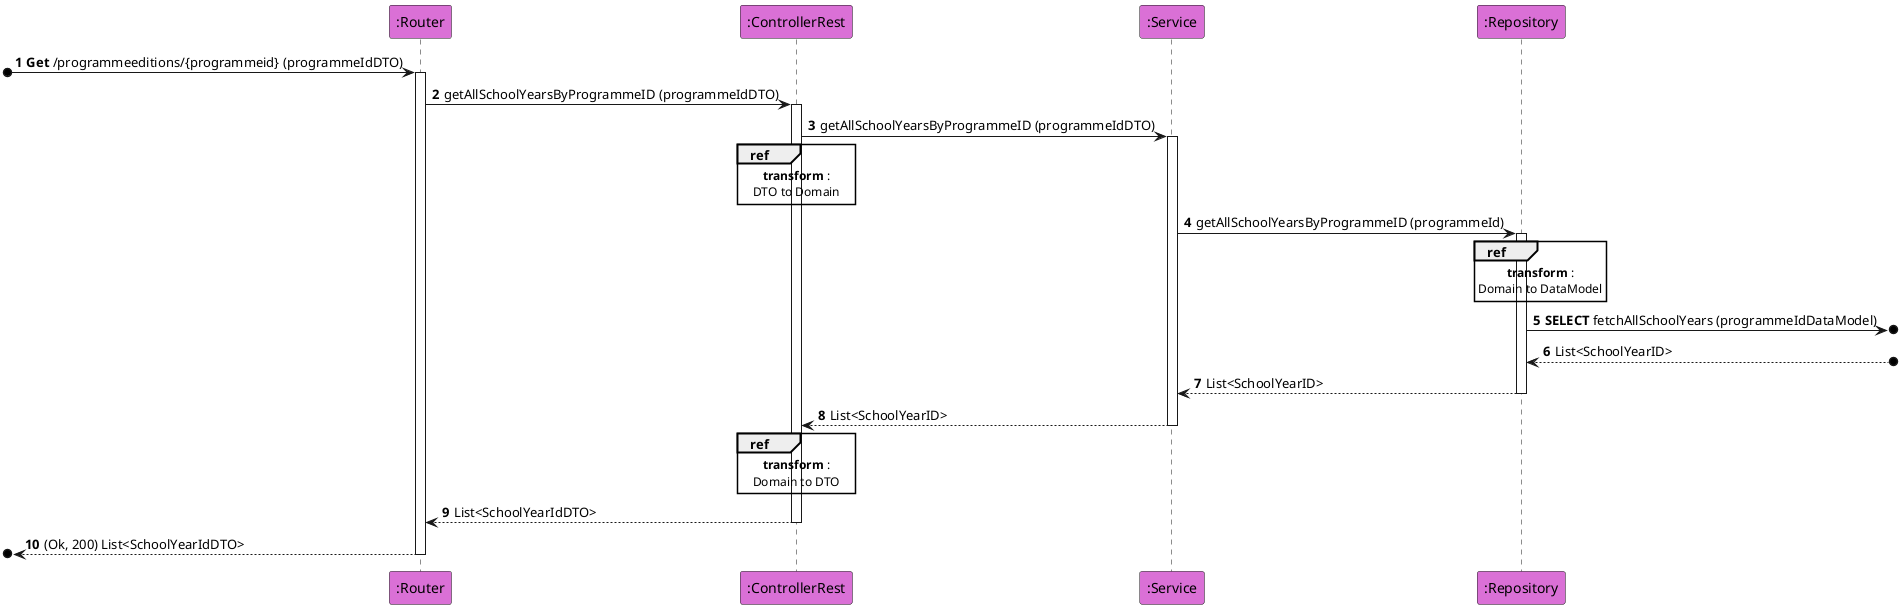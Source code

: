 @startuml
'https://plantuml.com/sequence-diagram

autonumber

participant ":Router" as r #orchid
participant ":ControllerRest" as c #orchid
participant ":Service" as s #orchid
participant ":Repository" as rep #orchid


[o-> r++ : **Get** /programmeeditions/{programmeid} (programmeIdDTO)
r->c++ : getAllSchoolYearsByProgrammeID (programmeIdDTO)
c-> s++ : getAllSchoolYearsByProgrammeID (programmeIdDTO)

ref over c, c
**transform** :
DTO to Domain
end ref

s-> rep++ : getAllSchoolYearsByProgrammeID (programmeId)

ref over rep, rep
**transform** :
Domain to DataModel
end ref

rep ->o] : **SELECT** fetchAllSchoolYears (programmeIdDataModel)
rep <--o] : List<SchoolYearID>
rep --> s-- : List<SchoolYearID>
s --> c-- : List<SchoolYearID>

ref over c, c
**transform** :
Domain to DTO
end ref

c --> r-- : List<SchoolYearIdDTO>
[o<-- r --: (Ok, 200) List<SchoolYearIdDTO>
@enduml